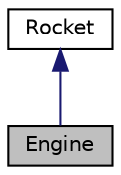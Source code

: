 digraph "Engine"
{
 // LATEX_PDF_SIZE
  edge [fontname="Helvetica",fontsize="10",labelfontname="Helvetica",labelfontsize="10"];
  node [fontname="Helvetica",fontsize="10",shape=record];
  Node1 [label="Engine",height=0.2,width=0.4,color="black", fillcolor="grey75", style="filled", fontcolor="black",tooltip="defines engine interface and acts as the abstract/leaf participant"];
  Node2 -> Node1 [dir="back",color="midnightblue",fontsize="10",style="solid",fontname="Helvetica"];
  Node2 [label="Rocket",height=0.2,width=0.4,color="black", fillcolor="white", style="filled",URL="$classRocket.html",tooltip="Declares the interface for all objects in the composition."];
}
